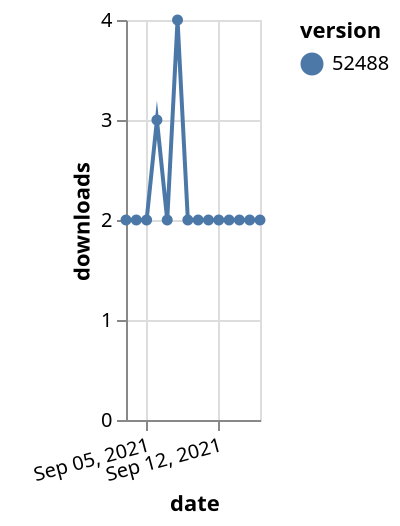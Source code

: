 {"$schema": "https://vega.github.io/schema/vega-lite/v5.json", "description": "A simple bar chart with embedded data.", "data": {"values": [{"date": "2021-09-03", "total": 3770, "delta": 2, "version": "52488"}, {"date": "2021-09-04", "total": 3772, "delta": 2, "version": "52488"}, {"date": "2021-09-05", "total": 3774, "delta": 2, "version": "52488"}, {"date": "2021-09-06", "total": 3777, "delta": 3, "version": "52488"}, {"date": "2021-09-07", "total": 3779, "delta": 2, "version": "52488"}, {"date": "2021-09-08", "total": 3783, "delta": 4, "version": "52488"}, {"date": "2021-09-09", "total": 3785, "delta": 2, "version": "52488"}, {"date": "2021-09-10", "total": 3787, "delta": 2, "version": "52488"}, {"date": "2021-09-11", "total": 3789, "delta": 2, "version": "52488"}, {"date": "2021-09-12", "total": 3791, "delta": 2, "version": "52488"}, {"date": "2021-09-13", "total": 3793, "delta": 2, "version": "52488"}, {"date": "2021-09-14", "total": 3795, "delta": 2, "version": "52488"}, {"date": "2021-09-15", "total": 3797, "delta": 2, "version": "52488"}, {"date": "2021-09-16", "total": 3799, "delta": 2, "version": "52488"}]}, "width": "container", "mark": {"type": "line", "point": {"filled": true}}, "encoding": {"x": {"field": "date", "type": "temporal", "timeUnit": "yearmonthdate", "title": "date", "axis": {"labelAngle": -15}}, "y": {"field": "delta", "type": "quantitative", "title": "downloads"}, "color": {"field": "version", "type": "nominal"}, "tooltip": {"field": "delta"}}}
